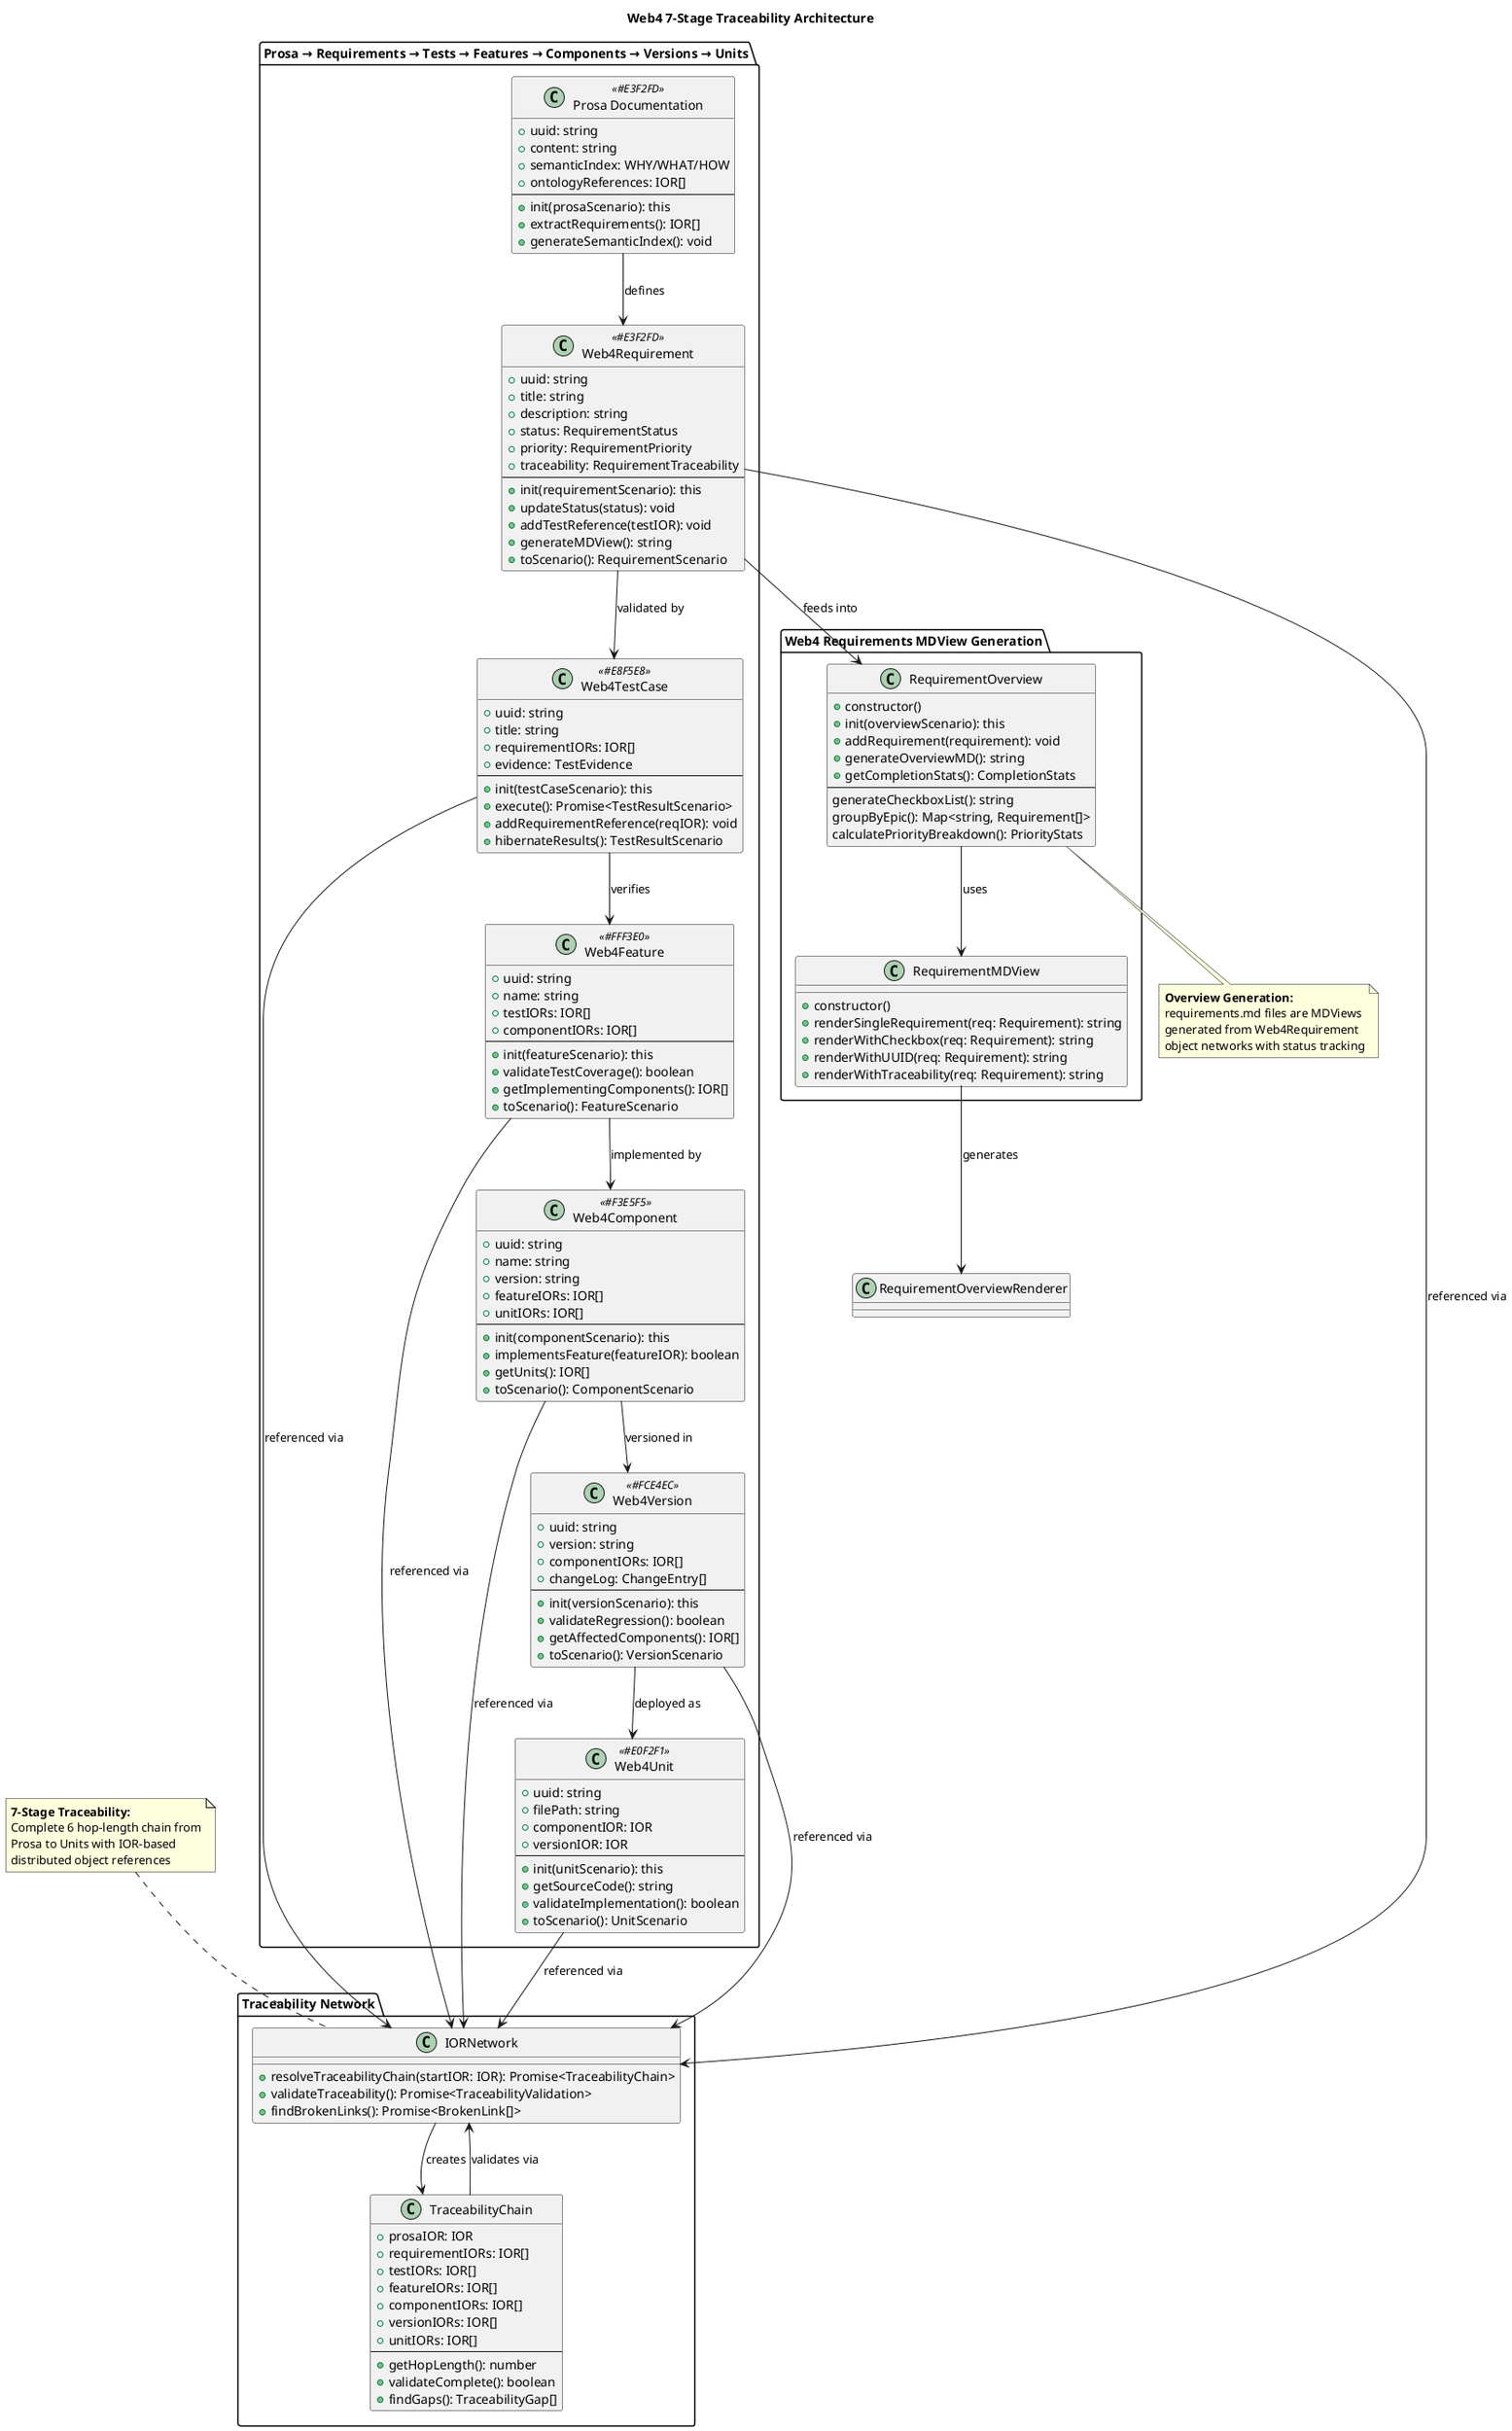 @startuml RequirementTraceabilityArchitecture
!define REQUIREMENT_COLOR #E3F2FD
!define TEST_COLOR #E8F5E8
!define FEATURE_COLOR #FFF3E0
!define COMPONENT_COLOR #F3E5F5
!define VERSION_COLOR #FCE4EC
!define UNIT_COLOR #E0F2F1

title Web4 7-Stage Traceability Architecture

package "Prosa → Requirements → Tests → Features → Components → Versions → Units" {
  
  class "Prosa Documentation" <<REQUIREMENT_COLOR>> {
    +uuid: string
    +content: string
    +semanticIndex: WHY/WHAT/HOW
    +ontologyReferences: IOR[]
    --
    +init(prosaScenario): this
    +extractRequirements(): IOR[]
    +generateSemanticIndex(): void
  }
  
  class "Web4Requirement" <<REQUIREMENT_COLOR>> {
    +uuid: string
    +title: string
    +description: string  
    +status: RequirementStatus
    +priority: RequirementPriority
    +traceability: RequirementTraceability
    --
    +init(requirementScenario): this
    +updateStatus(status): void
    +addTestReference(testIOR): void
    +generateMDView(): string
    +toScenario(): RequirementScenario
  }
  
  class "Web4TestCase" <<TEST_COLOR>> {
    +uuid: string
    +title: string
    +requirementIORs: IOR[]
    +evidence: TestEvidence
    --
    +init(testCaseScenario): this
    +execute(): Promise<TestResultScenario>
    +addRequirementReference(reqIOR): void
    +hibernateResults(): TestResultScenario
  }
  
  class "Web4Feature" <<FEATURE_COLOR>> {
    +uuid: string
    +name: string
    +testIORs: IOR[]
    +componentIORs: IOR[]
    --
    +init(featureScenario): this
    +validateTestCoverage(): boolean
    +getImplementingComponents(): IOR[]
    +toScenario(): FeatureScenario
  }
  
  class "Web4Component" <<COMPONENT_COLOR>> {
    +uuid: string
    +name: string
    +version: string
    +featureIORs: IOR[]
    +unitIORs: IOR[]
    --
    +init(componentScenario): this
    +implementsFeature(featureIOR): boolean
    +getUnits(): IOR[]
    +toScenario(): ComponentScenario
  }
  
  class "Web4Version" <<VERSION_COLOR>> {
    +uuid: string
    +version: string
    +componentIORs: IOR[]
    +changeLog: ChangeEntry[]
    --
    +init(versionScenario): this
    +validateRegression(): boolean
    +getAffectedComponents(): IOR[]
    +toScenario(): VersionScenario
  }
  
  class "Web4Unit" <<UNIT_COLOR>> {
    +uuid: string
    +filePath: string
    +componentIOR: IOR
    +versionIOR: IOR
    --
    +init(unitScenario): this
    +getSourceCode(): string
    +validateImplementation(): boolean
    +toScenario(): UnitScenario
  }
}

package "Traceability Network" {
  class IORNetwork {
    +resolveTraceabilityChain(startIOR: IOR): Promise<TraceabilityChain>
    +validateTraceability(): Promise<TraceabilityValidation>
    +findBrokenLinks(): Promise<BrokenLink[]>
  }
  
  class TraceabilityChain {
    +prosaIOR: IOR
    +requirementIORs: IOR[]
    +testIORs: IOR[]
    +featureIORs: IOR[]
    +componentIORs: IOR[]
    +versionIORs: IOR[]
    +unitIORs: IOR[]
    --
    +getHopLength(): number
    +validateComplete(): boolean
    +findGaps(): TraceabilityGap[]
  }
}

package "Web4 Requirements MDView Generation" {
  class RequirementOverview {
    +constructor()
    +init(overviewScenario): this
    +addRequirement(requirement): void
    +generateOverviewMD(): string
    +getCompletionStats(): CompletionStats
    --
    generateCheckboxList(): string
    groupByEpic(): Map<string, Requirement[]>
    calculatePriorityBreakdown(): PriorityStats
  }
  
  class RequirementMDView {
    +constructor()
    +renderSingleRequirement(req: Requirement): string
    +renderWithCheckbox(req: Requirement): string
    +renderWithUUID(req: Requirement): string
    +renderWithTraceability(req: Requirement): string
  }
}

' Traceability Flow
"Prosa Documentation" --> Web4Requirement : defines
Web4Requirement --> Web4TestCase : validated by  
Web4TestCase --> Web4Feature : verifies
Web4Feature --> Web4Component : implemented by
Web4Component --> Web4Version : versioned in
Web4Version --> Web4Unit : deployed as

' IOR Network
Web4Requirement --> IORNetwork : referenced via
Web4TestCase --> IORNetwork : referenced via
Web4Feature --> IORNetwork : referenced via
Web4Component --> IORNetwork : referenced via
Web4Version --> IORNetwork : referenced via
Web4Unit --> IORNetwork : referenced via

' MDView Generation
Web4Requirement --> RequirementOverview : feeds into
RequirementOverview --> RequirementMDView : uses
RequirementMDView --> RequirementOverviewRenderer : generates

' Network Resolution
IORNetwork --> TraceabilityChain : creates
TraceabilityChain --> IORNetwork : validates via

note top of IORNetwork
  **7-Stage Traceability:**
  Complete 6 hop-length chain from
  Prosa to Units with IOR-based
  distributed object references
end note

note bottom of RequirementOverview
  **Overview Generation:**
  requirements.md files are MDViews
  generated from Web4Requirement
  object networks with status tracking
end note

@enduml
